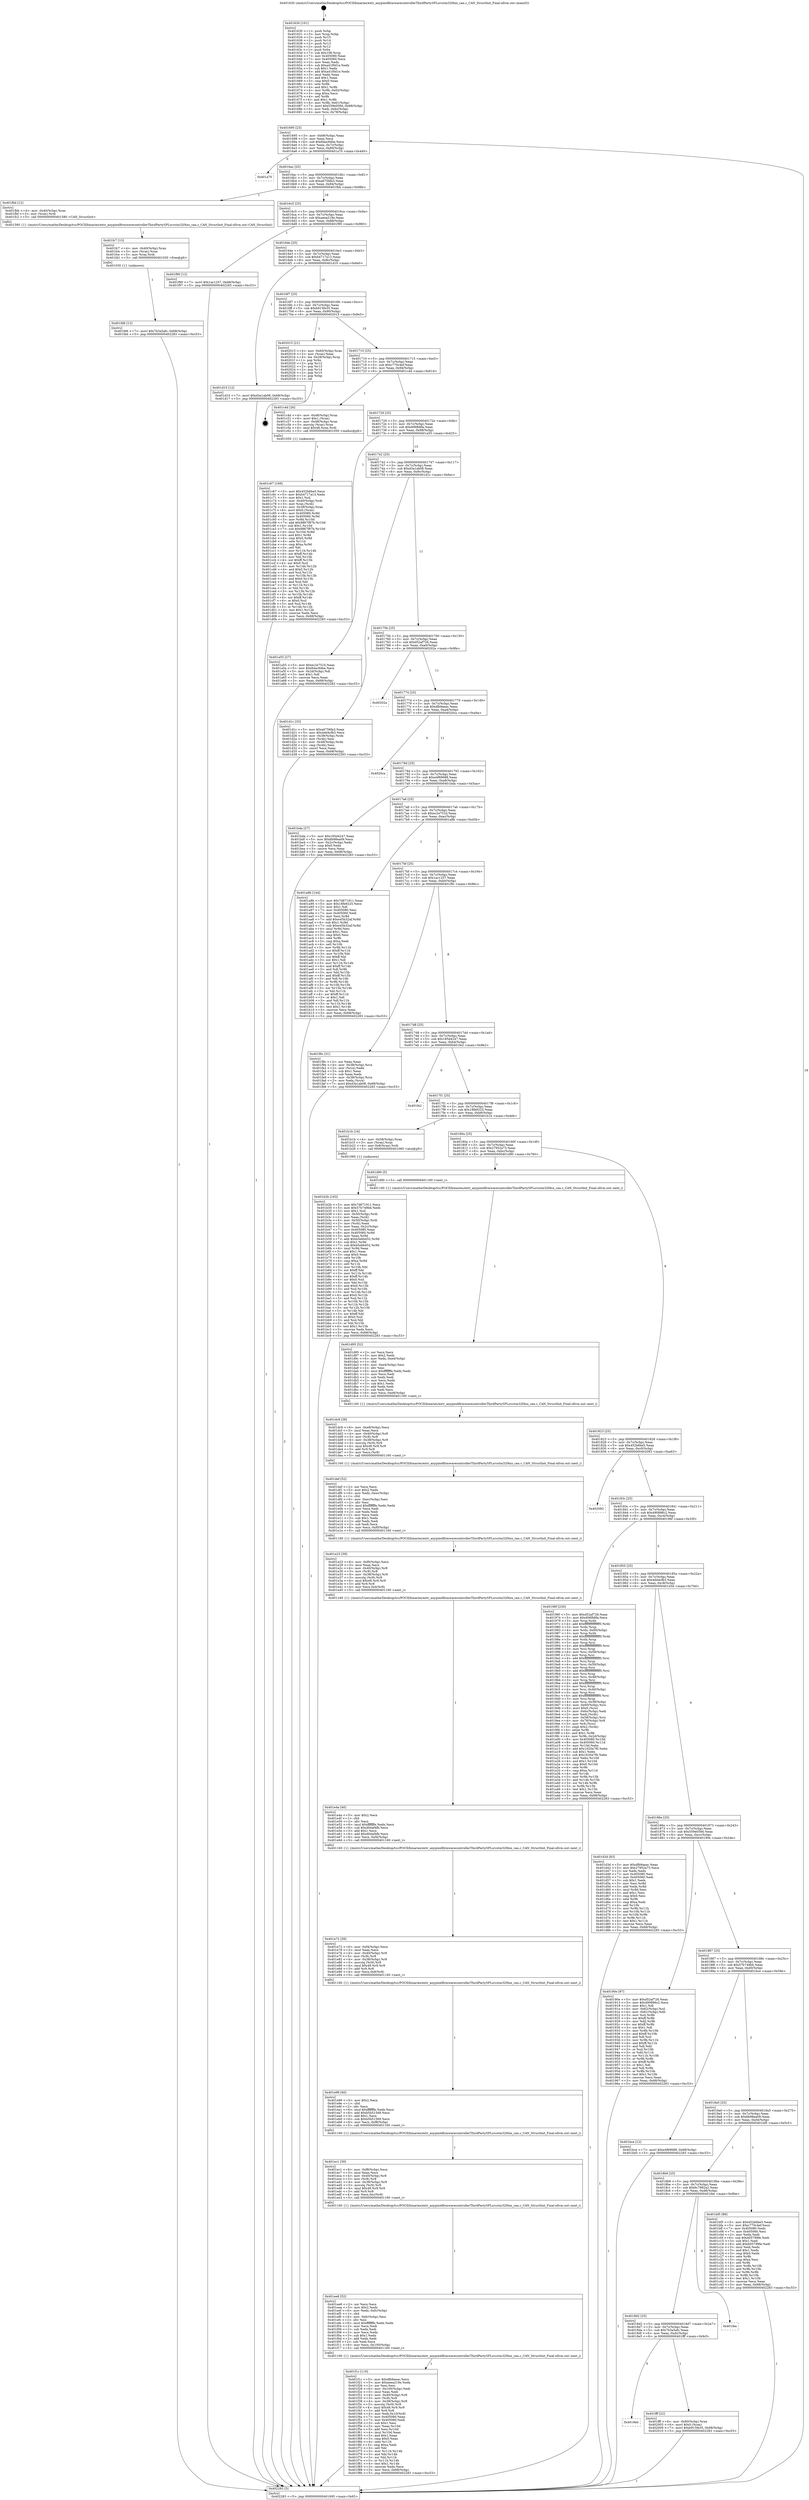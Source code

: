 digraph "0x401630" {
  label = "0x401630 (/mnt/c/Users/mathe/Desktop/tcc/POCII/binaries/extr_anypixelfirmwarecontrollerThirdPartySPLsrcstm32f4xx_can.c_CAN_StructInit_Final-ollvm.out::main(0))"
  labelloc = "t"
  node[shape=record]

  Entry [label="",width=0.3,height=0.3,shape=circle,fillcolor=black,style=filled]
  "0x401695" [label="{
     0x401695 [23]\l
     | [instrs]\l
     &nbsp;&nbsp;0x401695 \<+3\>: mov -0x68(%rbp),%eax\l
     &nbsp;&nbsp;0x401698 \<+2\>: mov %eax,%ecx\l
     &nbsp;&nbsp;0x40169a \<+6\>: sub $0x84ac94be,%ecx\l
     &nbsp;&nbsp;0x4016a0 \<+3\>: mov %eax,-0x7c(%rbp)\l
     &nbsp;&nbsp;0x4016a3 \<+3\>: mov %ecx,-0x80(%rbp)\l
     &nbsp;&nbsp;0x4016a6 \<+6\>: je 0000000000401a70 \<main+0x440\>\l
  }"]
  "0x401a70" [label="{
     0x401a70\l
  }", style=dashed]
  "0x4016ac" [label="{
     0x4016ac [25]\l
     | [instrs]\l
     &nbsp;&nbsp;0x4016ac \<+5\>: jmp 00000000004016b1 \<main+0x81\>\l
     &nbsp;&nbsp;0x4016b1 \<+3\>: mov -0x7c(%rbp),%eax\l
     &nbsp;&nbsp;0x4016b4 \<+5\>: sub $0xa6756fa3,%eax\l
     &nbsp;&nbsp;0x4016b9 \<+6\>: mov %eax,-0x84(%rbp)\l
     &nbsp;&nbsp;0x4016bf \<+6\>: je 0000000000401fbb \<main+0x98b\>\l
  }"]
  Exit [label="",width=0.3,height=0.3,shape=circle,fillcolor=black,style=filled,peripheries=2]
  "0x401fbb" [label="{
     0x401fbb [12]\l
     | [instrs]\l
     &nbsp;&nbsp;0x401fbb \<+4\>: mov -0x40(%rbp),%rax\l
     &nbsp;&nbsp;0x401fbf \<+3\>: mov (%rax),%rdi\l
     &nbsp;&nbsp;0x401fc2 \<+5\>: call 0000000000401580 \<CAN_StructInit\>\l
     | [calls]\l
     &nbsp;&nbsp;0x401580 \{1\} (/mnt/c/Users/mathe/Desktop/tcc/POCII/binaries/extr_anypixelfirmwarecontrollerThirdPartySPLsrcstm32f4xx_can.c_CAN_StructInit_Final-ollvm.out::CAN_StructInit)\l
  }"]
  "0x4016c5" [label="{
     0x4016c5 [25]\l
     | [instrs]\l
     &nbsp;&nbsp;0x4016c5 \<+5\>: jmp 00000000004016ca \<main+0x9a\>\l
     &nbsp;&nbsp;0x4016ca \<+3\>: mov -0x7c(%rbp),%eax\l
     &nbsp;&nbsp;0x4016cd \<+5\>: sub $0xaeea219e,%eax\l
     &nbsp;&nbsp;0x4016d2 \<+6\>: mov %eax,-0x88(%rbp)\l
     &nbsp;&nbsp;0x4016d8 \<+6\>: je 0000000000401f90 \<main+0x960\>\l
  }"]
  "0x4018eb" [label="{
     0x4018eb\l
  }", style=dashed]
  "0x401f90" [label="{
     0x401f90 [12]\l
     | [instrs]\l
     &nbsp;&nbsp;0x401f90 \<+7\>: movl $0x1ac1257,-0x68(%rbp)\l
     &nbsp;&nbsp;0x401f97 \<+5\>: jmp 0000000000402283 \<main+0xc53\>\l
  }"]
  "0x4016de" [label="{
     0x4016de [25]\l
     | [instrs]\l
     &nbsp;&nbsp;0x4016de \<+5\>: jmp 00000000004016e3 \<main+0xb3\>\l
     &nbsp;&nbsp;0x4016e3 \<+3\>: mov -0x7c(%rbp),%eax\l
     &nbsp;&nbsp;0x4016e6 \<+5\>: sub $0xb4717a13,%eax\l
     &nbsp;&nbsp;0x4016eb \<+6\>: mov %eax,-0x8c(%rbp)\l
     &nbsp;&nbsp;0x4016f1 \<+6\>: je 0000000000401d10 \<main+0x6e0\>\l
  }"]
  "0x401fff" [label="{
     0x401fff [22]\l
     | [instrs]\l
     &nbsp;&nbsp;0x401fff \<+4\>: mov -0x60(%rbp),%rax\l
     &nbsp;&nbsp;0x402003 \<+6\>: movl $0x0,(%rax)\l
     &nbsp;&nbsp;0x402009 \<+7\>: movl $0xb915fe35,-0x68(%rbp)\l
     &nbsp;&nbsp;0x402010 \<+5\>: jmp 0000000000402283 \<main+0xc53\>\l
  }"]
  "0x401d10" [label="{
     0x401d10 [12]\l
     | [instrs]\l
     &nbsp;&nbsp;0x401d10 \<+7\>: movl $0xd3a1ab08,-0x68(%rbp)\l
     &nbsp;&nbsp;0x401d17 \<+5\>: jmp 0000000000402283 \<main+0xc53\>\l
  }"]
  "0x4016f7" [label="{
     0x4016f7 [25]\l
     | [instrs]\l
     &nbsp;&nbsp;0x4016f7 \<+5\>: jmp 00000000004016fc \<main+0xcc\>\l
     &nbsp;&nbsp;0x4016fc \<+3\>: mov -0x7c(%rbp),%eax\l
     &nbsp;&nbsp;0x4016ff \<+5\>: sub $0xb915fe35,%eax\l
     &nbsp;&nbsp;0x401704 \<+6\>: mov %eax,-0x90(%rbp)\l
     &nbsp;&nbsp;0x40170a \<+6\>: je 0000000000402015 \<main+0x9e5\>\l
  }"]
  "0x4018d2" [label="{
     0x4018d2 [25]\l
     | [instrs]\l
     &nbsp;&nbsp;0x4018d2 \<+5\>: jmp 00000000004018d7 \<main+0x2a7\>\l
     &nbsp;&nbsp;0x4018d7 \<+3\>: mov -0x7c(%rbp),%eax\l
     &nbsp;&nbsp;0x4018da \<+5\>: sub $0x7b3a5afc,%eax\l
     &nbsp;&nbsp;0x4018df \<+6\>: mov %eax,-0xdc(%rbp)\l
     &nbsp;&nbsp;0x4018e5 \<+6\>: je 0000000000401fff \<main+0x9cf\>\l
  }"]
  "0x402015" [label="{
     0x402015 [21]\l
     | [instrs]\l
     &nbsp;&nbsp;0x402015 \<+4\>: mov -0x60(%rbp),%rax\l
     &nbsp;&nbsp;0x402019 \<+2\>: mov (%rax),%eax\l
     &nbsp;&nbsp;0x40201b \<+4\>: lea -0x28(%rbp),%rsp\l
     &nbsp;&nbsp;0x40201f \<+1\>: pop %rbx\l
     &nbsp;&nbsp;0x402020 \<+2\>: pop %r12\l
     &nbsp;&nbsp;0x402022 \<+2\>: pop %r13\l
     &nbsp;&nbsp;0x402024 \<+2\>: pop %r14\l
     &nbsp;&nbsp;0x402026 \<+2\>: pop %r15\l
     &nbsp;&nbsp;0x402028 \<+1\>: pop %rbp\l
     &nbsp;&nbsp;0x402029 \<+1\>: ret\l
  }"]
  "0x401710" [label="{
     0x401710 [25]\l
     | [instrs]\l
     &nbsp;&nbsp;0x401710 \<+5\>: jmp 0000000000401715 \<main+0xe5\>\l
     &nbsp;&nbsp;0x401715 \<+3\>: mov -0x7c(%rbp),%eax\l
     &nbsp;&nbsp;0x401718 \<+5\>: sub $0xc770c4ef,%eax\l
     &nbsp;&nbsp;0x40171d \<+6\>: mov %eax,-0x94(%rbp)\l
     &nbsp;&nbsp;0x401723 \<+6\>: je 0000000000401c4d \<main+0x61d\>\l
  }"]
  "0x401fee" [label="{
     0x401fee\l
  }", style=dashed]
  "0x401c4d" [label="{
     0x401c4d [26]\l
     | [instrs]\l
     &nbsp;&nbsp;0x401c4d \<+4\>: mov -0x48(%rbp),%rax\l
     &nbsp;&nbsp;0x401c51 \<+6\>: movl $0x1,(%rax)\l
     &nbsp;&nbsp;0x401c57 \<+4\>: mov -0x48(%rbp),%rax\l
     &nbsp;&nbsp;0x401c5b \<+3\>: movslq (%rax),%rax\l
     &nbsp;&nbsp;0x401c5e \<+4\>: imul $0x48,%rax,%rdi\l
     &nbsp;&nbsp;0x401c62 \<+5\>: call 0000000000401050 \<malloc@plt\>\l
     | [calls]\l
     &nbsp;&nbsp;0x401050 \{1\} (unknown)\l
  }"]
  "0x401729" [label="{
     0x401729 [25]\l
     | [instrs]\l
     &nbsp;&nbsp;0x401729 \<+5\>: jmp 000000000040172e \<main+0xfe\>\l
     &nbsp;&nbsp;0x40172e \<+3\>: mov -0x7c(%rbp),%eax\l
     &nbsp;&nbsp;0x401731 \<+5\>: sub $0xd06fb8fa,%eax\l
     &nbsp;&nbsp;0x401736 \<+6\>: mov %eax,-0x98(%rbp)\l
     &nbsp;&nbsp;0x40173c \<+6\>: je 0000000000401a55 \<main+0x425\>\l
  }"]
  "0x401fd6" [label="{
     0x401fd6 [12]\l
     | [instrs]\l
     &nbsp;&nbsp;0x401fd6 \<+7\>: movl $0x7b3a5afc,-0x68(%rbp)\l
     &nbsp;&nbsp;0x401fdd \<+5\>: jmp 0000000000402283 \<main+0xc53\>\l
  }"]
  "0x401a55" [label="{
     0x401a55 [27]\l
     | [instrs]\l
     &nbsp;&nbsp;0x401a55 \<+5\>: mov $0xec2e751b,%eax\l
     &nbsp;&nbsp;0x401a5a \<+5\>: mov $0x84ac94be,%ecx\l
     &nbsp;&nbsp;0x401a5f \<+3\>: mov -0x2d(%rbp),%dl\l
     &nbsp;&nbsp;0x401a62 \<+3\>: test $0x1,%dl\l
     &nbsp;&nbsp;0x401a65 \<+3\>: cmovne %ecx,%eax\l
     &nbsp;&nbsp;0x401a68 \<+3\>: mov %eax,-0x68(%rbp)\l
     &nbsp;&nbsp;0x401a6b \<+5\>: jmp 0000000000402283 \<main+0xc53\>\l
  }"]
  "0x401742" [label="{
     0x401742 [25]\l
     | [instrs]\l
     &nbsp;&nbsp;0x401742 \<+5\>: jmp 0000000000401747 \<main+0x117\>\l
     &nbsp;&nbsp;0x401747 \<+3\>: mov -0x7c(%rbp),%eax\l
     &nbsp;&nbsp;0x40174a \<+5\>: sub $0xd3a1ab08,%eax\l
     &nbsp;&nbsp;0x40174f \<+6\>: mov %eax,-0x9c(%rbp)\l
     &nbsp;&nbsp;0x401755 \<+6\>: je 0000000000401d1c \<main+0x6ec\>\l
  }"]
  "0x401fc7" [label="{
     0x401fc7 [15]\l
     | [instrs]\l
     &nbsp;&nbsp;0x401fc7 \<+4\>: mov -0x40(%rbp),%rax\l
     &nbsp;&nbsp;0x401fcb \<+3\>: mov (%rax),%rax\l
     &nbsp;&nbsp;0x401fce \<+3\>: mov %rax,%rdi\l
     &nbsp;&nbsp;0x401fd1 \<+5\>: call 0000000000401030 \<free@plt\>\l
     | [calls]\l
     &nbsp;&nbsp;0x401030 \{1\} (unknown)\l
  }"]
  "0x401d1c" [label="{
     0x401d1c [33]\l
     | [instrs]\l
     &nbsp;&nbsp;0x401d1c \<+5\>: mov $0xa6756fa3,%eax\l
     &nbsp;&nbsp;0x401d21 \<+5\>: mov $0x4dd4cfb3,%ecx\l
     &nbsp;&nbsp;0x401d26 \<+4\>: mov -0x38(%rbp),%rdx\l
     &nbsp;&nbsp;0x401d2a \<+2\>: mov (%rdx),%esi\l
     &nbsp;&nbsp;0x401d2c \<+4\>: mov -0x48(%rbp),%rdx\l
     &nbsp;&nbsp;0x401d30 \<+2\>: cmp (%rdx),%esi\l
     &nbsp;&nbsp;0x401d32 \<+3\>: cmovl %ecx,%eax\l
     &nbsp;&nbsp;0x401d35 \<+3\>: mov %eax,-0x68(%rbp)\l
     &nbsp;&nbsp;0x401d38 \<+5\>: jmp 0000000000402283 \<main+0xc53\>\l
  }"]
  "0x40175b" [label="{
     0x40175b [25]\l
     | [instrs]\l
     &nbsp;&nbsp;0x40175b \<+5\>: jmp 0000000000401760 \<main+0x130\>\l
     &nbsp;&nbsp;0x401760 \<+3\>: mov -0x7c(%rbp),%eax\l
     &nbsp;&nbsp;0x401763 \<+5\>: sub $0xd52af726,%eax\l
     &nbsp;&nbsp;0x401768 \<+6\>: mov %eax,-0xa0(%rbp)\l
     &nbsp;&nbsp;0x40176e \<+6\>: je 000000000040202a \<main+0x9fa\>\l
  }"]
  "0x401f1c" [label="{
     0x401f1c [116]\l
     | [instrs]\l
     &nbsp;&nbsp;0x401f1c \<+5\>: mov $0xdfb9aeac,%ecx\l
     &nbsp;&nbsp;0x401f21 \<+5\>: mov $0xaeea219e,%edx\l
     &nbsp;&nbsp;0x401f26 \<+2\>: xor %esi,%esi\l
     &nbsp;&nbsp;0x401f28 \<+6\>: mov -0x100(%rbp),%edi\l
     &nbsp;&nbsp;0x401f2e \<+3\>: imul %eax,%edi\l
     &nbsp;&nbsp;0x401f31 \<+4\>: mov -0x40(%rbp),%r8\l
     &nbsp;&nbsp;0x401f35 \<+3\>: mov (%r8),%r8\l
     &nbsp;&nbsp;0x401f38 \<+4\>: mov -0x38(%rbp),%r9\l
     &nbsp;&nbsp;0x401f3c \<+3\>: movslq (%r9),%r9\l
     &nbsp;&nbsp;0x401f3f \<+4\>: imul $0x48,%r9,%r9\l
     &nbsp;&nbsp;0x401f43 \<+3\>: add %r9,%r8\l
     &nbsp;&nbsp;0x401f46 \<+4\>: mov %edi,0x10(%r8)\l
     &nbsp;&nbsp;0x401f4a \<+7\>: mov 0x405080,%eax\l
     &nbsp;&nbsp;0x401f51 \<+7\>: mov 0x405060,%edi\l
     &nbsp;&nbsp;0x401f58 \<+3\>: sub $0x1,%esi\l
     &nbsp;&nbsp;0x401f5b \<+3\>: mov %eax,%r10d\l
     &nbsp;&nbsp;0x401f5e \<+3\>: add %esi,%r10d\l
     &nbsp;&nbsp;0x401f61 \<+4\>: imul %r10d,%eax\l
     &nbsp;&nbsp;0x401f65 \<+3\>: and $0x1,%eax\l
     &nbsp;&nbsp;0x401f68 \<+3\>: cmp $0x0,%eax\l
     &nbsp;&nbsp;0x401f6b \<+4\>: sete %r11b\l
     &nbsp;&nbsp;0x401f6f \<+3\>: cmp $0xa,%edi\l
     &nbsp;&nbsp;0x401f72 \<+3\>: setl %bl\l
     &nbsp;&nbsp;0x401f75 \<+3\>: mov %r11b,%r14b\l
     &nbsp;&nbsp;0x401f78 \<+3\>: and %bl,%r14b\l
     &nbsp;&nbsp;0x401f7b \<+3\>: xor %bl,%r11b\l
     &nbsp;&nbsp;0x401f7e \<+3\>: or %r11b,%r14b\l
     &nbsp;&nbsp;0x401f81 \<+4\>: test $0x1,%r14b\l
     &nbsp;&nbsp;0x401f85 \<+3\>: cmovne %edx,%ecx\l
     &nbsp;&nbsp;0x401f88 \<+3\>: mov %ecx,-0x68(%rbp)\l
     &nbsp;&nbsp;0x401f8b \<+5\>: jmp 0000000000402283 \<main+0xc53\>\l
  }"]
  "0x40202a" [label="{
     0x40202a\l
  }", style=dashed]
  "0x401774" [label="{
     0x401774 [25]\l
     | [instrs]\l
     &nbsp;&nbsp;0x401774 \<+5\>: jmp 0000000000401779 \<main+0x149\>\l
     &nbsp;&nbsp;0x401779 \<+3\>: mov -0x7c(%rbp),%eax\l
     &nbsp;&nbsp;0x40177c \<+5\>: sub $0xdfb9aeac,%eax\l
     &nbsp;&nbsp;0x401781 \<+6\>: mov %eax,-0xa4(%rbp)\l
     &nbsp;&nbsp;0x401787 \<+6\>: je 00000000004020ca \<main+0xa9a\>\l
  }"]
  "0x401ee8" [label="{
     0x401ee8 [52]\l
     | [instrs]\l
     &nbsp;&nbsp;0x401ee8 \<+2\>: xor %ecx,%ecx\l
     &nbsp;&nbsp;0x401eea \<+5\>: mov $0x2,%edx\l
     &nbsp;&nbsp;0x401eef \<+6\>: mov %edx,-0xfc(%rbp)\l
     &nbsp;&nbsp;0x401ef5 \<+1\>: cltd\l
     &nbsp;&nbsp;0x401ef6 \<+6\>: mov -0xfc(%rbp),%esi\l
     &nbsp;&nbsp;0x401efc \<+2\>: idiv %esi\l
     &nbsp;&nbsp;0x401efe \<+6\>: imul $0xfffffffe,%edx,%edx\l
     &nbsp;&nbsp;0x401f04 \<+2\>: mov %ecx,%edi\l
     &nbsp;&nbsp;0x401f06 \<+2\>: sub %edx,%edi\l
     &nbsp;&nbsp;0x401f08 \<+2\>: mov %ecx,%edx\l
     &nbsp;&nbsp;0x401f0a \<+3\>: sub $0x1,%edx\l
     &nbsp;&nbsp;0x401f0d \<+2\>: add %edx,%edi\l
     &nbsp;&nbsp;0x401f0f \<+2\>: sub %edi,%ecx\l
     &nbsp;&nbsp;0x401f11 \<+6\>: mov %ecx,-0x100(%rbp)\l
     &nbsp;&nbsp;0x401f17 \<+5\>: call 0000000000401160 \<next_i\>\l
     | [calls]\l
     &nbsp;&nbsp;0x401160 \{1\} (/mnt/c/Users/mathe/Desktop/tcc/POCII/binaries/extr_anypixelfirmwarecontrollerThirdPartySPLsrcstm32f4xx_can.c_CAN_StructInit_Final-ollvm.out::next_i)\l
  }"]
  "0x4020ca" [label="{
     0x4020ca\l
  }", style=dashed]
  "0x40178d" [label="{
     0x40178d [25]\l
     | [instrs]\l
     &nbsp;&nbsp;0x40178d \<+5\>: jmp 0000000000401792 \<main+0x162\>\l
     &nbsp;&nbsp;0x401792 \<+3\>: mov -0x7c(%rbp),%eax\l
     &nbsp;&nbsp;0x401795 \<+5\>: sub $0xe4f69688,%eax\l
     &nbsp;&nbsp;0x40179a \<+6\>: mov %eax,-0xa8(%rbp)\l
     &nbsp;&nbsp;0x4017a0 \<+6\>: je 0000000000401bda \<main+0x5aa\>\l
  }"]
  "0x401ec1" [label="{
     0x401ec1 [39]\l
     | [instrs]\l
     &nbsp;&nbsp;0x401ec1 \<+6\>: mov -0xf8(%rbp),%ecx\l
     &nbsp;&nbsp;0x401ec7 \<+3\>: imul %eax,%ecx\l
     &nbsp;&nbsp;0x401eca \<+4\>: mov -0x40(%rbp),%r8\l
     &nbsp;&nbsp;0x401ece \<+3\>: mov (%r8),%r8\l
     &nbsp;&nbsp;0x401ed1 \<+4\>: mov -0x38(%rbp),%r9\l
     &nbsp;&nbsp;0x401ed5 \<+3\>: movslq (%r9),%r9\l
     &nbsp;&nbsp;0x401ed8 \<+4\>: imul $0x48,%r9,%r9\l
     &nbsp;&nbsp;0x401edc \<+3\>: add %r9,%r8\l
     &nbsp;&nbsp;0x401edf \<+4\>: mov %ecx,0xc(%r8)\l
     &nbsp;&nbsp;0x401ee3 \<+5\>: call 0000000000401160 \<next_i\>\l
     | [calls]\l
     &nbsp;&nbsp;0x401160 \{1\} (/mnt/c/Users/mathe/Desktop/tcc/POCII/binaries/extr_anypixelfirmwarecontrollerThirdPartySPLsrcstm32f4xx_can.c_CAN_StructInit_Final-ollvm.out::next_i)\l
  }"]
  "0x401bda" [label="{
     0x401bda [27]\l
     | [instrs]\l
     &nbsp;&nbsp;0x401bda \<+5\>: mov $0x185d4247,%eax\l
     &nbsp;&nbsp;0x401bdf \<+5\>: mov $0x6b98ea09,%ecx\l
     &nbsp;&nbsp;0x401be4 \<+3\>: mov -0x2c(%rbp),%edx\l
     &nbsp;&nbsp;0x401be7 \<+3\>: cmp $0x0,%edx\l
     &nbsp;&nbsp;0x401bea \<+3\>: cmove %ecx,%eax\l
     &nbsp;&nbsp;0x401bed \<+3\>: mov %eax,-0x68(%rbp)\l
     &nbsp;&nbsp;0x401bf0 \<+5\>: jmp 0000000000402283 \<main+0xc53\>\l
  }"]
  "0x4017a6" [label="{
     0x4017a6 [25]\l
     | [instrs]\l
     &nbsp;&nbsp;0x4017a6 \<+5\>: jmp 00000000004017ab \<main+0x17b\>\l
     &nbsp;&nbsp;0x4017ab \<+3\>: mov -0x7c(%rbp),%eax\l
     &nbsp;&nbsp;0x4017ae \<+5\>: sub $0xec2e751b,%eax\l
     &nbsp;&nbsp;0x4017b3 \<+6\>: mov %eax,-0xac(%rbp)\l
     &nbsp;&nbsp;0x4017b9 \<+6\>: je 0000000000401a8b \<main+0x45b\>\l
  }"]
  "0x401e99" [label="{
     0x401e99 [40]\l
     | [instrs]\l
     &nbsp;&nbsp;0x401e99 \<+5\>: mov $0x2,%ecx\l
     &nbsp;&nbsp;0x401e9e \<+1\>: cltd\l
     &nbsp;&nbsp;0x401e9f \<+2\>: idiv %ecx\l
     &nbsp;&nbsp;0x401ea1 \<+6\>: imul $0xfffffffe,%edx,%ecx\l
     &nbsp;&nbsp;0x401ea7 \<+6\>: add $0xb5b51569,%ecx\l
     &nbsp;&nbsp;0x401ead \<+3\>: add $0x1,%ecx\l
     &nbsp;&nbsp;0x401eb0 \<+6\>: sub $0xb5b51569,%ecx\l
     &nbsp;&nbsp;0x401eb6 \<+6\>: mov %ecx,-0xf8(%rbp)\l
     &nbsp;&nbsp;0x401ebc \<+5\>: call 0000000000401160 \<next_i\>\l
     | [calls]\l
     &nbsp;&nbsp;0x401160 \{1\} (/mnt/c/Users/mathe/Desktop/tcc/POCII/binaries/extr_anypixelfirmwarecontrollerThirdPartySPLsrcstm32f4xx_can.c_CAN_StructInit_Final-ollvm.out::next_i)\l
  }"]
  "0x401a8b" [label="{
     0x401a8b [144]\l
     | [instrs]\l
     &nbsp;&nbsp;0x401a8b \<+5\>: mov $0x7d671911,%eax\l
     &nbsp;&nbsp;0x401a90 \<+5\>: mov $0x18fe9225,%ecx\l
     &nbsp;&nbsp;0x401a95 \<+2\>: mov $0x1,%dl\l
     &nbsp;&nbsp;0x401a97 \<+7\>: mov 0x405080,%esi\l
     &nbsp;&nbsp;0x401a9e \<+7\>: mov 0x405060,%edi\l
     &nbsp;&nbsp;0x401aa5 \<+3\>: mov %esi,%r8d\l
     &nbsp;&nbsp;0x401aa8 \<+7\>: add $0xe45b32af,%r8d\l
     &nbsp;&nbsp;0x401aaf \<+4\>: sub $0x1,%r8d\l
     &nbsp;&nbsp;0x401ab3 \<+7\>: sub $0xe45b32af,%r8d\l
     &nbsp;&nbsp;0x401aba \<+4\>: imul %r8d,%esi\l
     &nbsp;&nbsp;0x401abe \<+3\>: and $0x1,%esi\l
     &nbsp;&nbsp;0x401ac1 \<+3\>: cmp $0x0,%esi\l
     &nbsp;&nbsp;0x401ac4 \<+4\>: sete %r9b\l
     &nbsp;&nbsp;0x401ac8 \<+3\>: cmp $0xa,%edi\l
     &nbsp;&nbsp;0x401acb \<+4\>: setl %r10b\l
     &nbsp;&nbsp;0x401acf \<+3\>: mov %r9b,%r11b\l
     &nbsp;&nbsp;0x401ad2 \<+4\>: xor $0xff,%r11b\l
     &nbsp;&nbsp;0x401ad6 \<+3\>: mov %r10b,%bl\l
     &nbsp;&nbsp;0x401ad9 \<+3\>: xor $0xff,%bl\l
     &nbsp;&nbsp;0x401adc \<+3\>: xor $0x1,%dl\l
     &nbsp;&nbsp;0x401adf \<+3\>: mov %r11b,%r14b\l
     &nbsp;&nbsp;0x401ae2 \<+4\>: and $0xff,%r14b\l
     &nbsp;&nbsp;0x401ae6 \<+3\>: and %dl,%r9b\l
     &nbsp;&nbsp;0x401ae9 \<+3\>: mov %bl,%r15b\l
     &nbsp;&nbsp;0x401aec \<+4\>: and $0xff,%r15b\l
     &nbsp;&nbsp;0x401af0 \<+3\>: and %dl,%r10b\l
     &nbsp;&nbsp;0x401af3 \<+3\>: or %r9b,%r14b\l
     &nbsp;&nbsp;0x401af6 \<+3\>: or %r10b,%r15b\l
     &nbsp;&nbsp;0x401af9 \<+3\>: xor %r15b,%r14b\l
     &nbsp;&nbsp;0x401afc \<+3\>: or %bl,%r11b\l
     &nbsp;&nbsp;0x401aff \<+4\>: xor $0xff,%r11b\l
     &nbsp;&nbsp;0x401b03 \<+3\>: or $0x1,%dl\l
     &nbsp;&nbsp;0x401b06 \<+3\>: and %dl,%r11b\l
     &nbsp;&nbsp;0x401b09 \<+3\>: or %r11b,%r14b\l
     &nbsp;&nbsp;0x401b0c \<+4\>: test $0x1,%r14b\l
     &nbsp;&nbsp;0x401b10 \<+3\>: cmovne %ecx,%eax\l
     &nbsp;&nbsp;0x401b13 \<+3\>: mov %eax,-0x68(%rbp)\l
     &nbsp;&nbsp;0x401b16 \<+5\>: jmp 0000000000402283 \<main+0xc53\>\l
  }"]
  "0x4017bf" [label="{
     0x4017bf [25]\l
     | [instrs]\l
     &nbsp;&nbsp;0x4017bf \<+5\>: jmp 00000000004017c4 \<main+0x194\>\l
     &nbsp;&nbsp;0x4017c4 \<+3\>: mov -0x7c(%rbp),%eax\l
     &nbsp;&nbsp;0x4017c7 \<+5\>: sub $0x1ac1257,%eax\l
     &nbsp;&nbsp;0x4017cc \<+6\>: mov %eax,-0xb0(%rbp)\l
     &nbsp;&nbsp;0x4017d2 \<+6\>: je 0000000000401f9c \<main+0x96c\>\l
  }"]
  "0x401e72" [label="{
     0x401e72 [39]\l
     | [instrs]\l
     &nbsp;&nbsp;0x401e72 \<+6\>: mov -0xf4(%rbp),%ecx\l
     &nbsp;&nbsp;0x401e78 \<+3\>: imul %eax,%ecx\l
     &nbsp;&nbsp;0x401e7b \<+4\>: mov -0x40(%rbp),%r8\l
     &nbsp;&nbsp;0x401e7f \<+3\>: mov (%r8),%r8\l
     &nbsp;&nbsp;0x401e82 \<+4\>: mov -0x38(%rbp),%r9\l
     &nbsp;&nbsp;0x401e86 \<+3\>: movslq (%r9),%r9\l
     &nbsp;&nbsp;0x401e89 \<+4\>: imul $0x48,%r9,%r9\l
     &nbsp;&nbsp;0x401e8d \<+3\>: add %r9,%r8\l
     &nbsp;&nbsp;0x401e90 \<+4\>: mov %ecx,0x8(%r8)\l
     &nbsp;&nbsp;0x401e94 \<+5\>: call 0000000000401160 \<next_i\>\l
     | [calls]\l
     &nbsp;&nbsp;0x401160 \{1\} (/mnt/c/Users/mathe/Desktop/tcc/POCII/binaries/extr_anypixelfirmwarecontrollerThirdPartySPLsrcstm32f4xx_can.c_CAN_StructInit_Final-ollvm.out::next_i)\l
  }"]
  "0x401f9c" [label="{
     0x401f9c [31]\l
     | [instrs]\l
     &nbsp;&nbsp;0x401f9c \<+2\>: xor %eax,%eax\l
     &nbsp;&nbsp;0x401f9e \<+4\>: mov -0x38(%rbp),%rcx\l
     &nbsp;&nbsp;0x401fa2 \<+2\>: mov (%rcx),%edx\l
     &nbsp;&nbsp;0x401fa4 \<+3\>: sub $0x1,%eax\l
     &nbsp;&nbsp;0x401fa7 \<+2\>: sub %eax,%edx\l
     &nbsp;&nbsp;0x401fa9 \<+4\>: mov -0x38(%rbp),%rcx\l
     &nbsp;&nbsp;0x401fad \<+2\>: mov %edx,(%rcx)\l
     &nbsp;&nbsp;0x401faf \<+7\>: movl $0xd3a1ab08,-0x68(%rbp)\l
     &nbsp;&nbsp;0x401fb6 \<+5\>: jmp 0000000000402283 \<main+0xc53\>\l
  }"]
  "0x4017d8" [label="{
     0x4017d8 [25]\l
     | [instrs]\l
     &nbsp;&nbsp;0x4017d8 \<+5\>: jmp 00000000004017dd \<main+0x1ad\>\l
     &nbsp;&nbsp;0x4017dd \<+3\>: mov -0x7c(%rbp),%eax\l
     &nbsp;&nbsp;0x4017e0 \<+5\>: sub $0x185d4247,%eax\l
     &nbsp;&nbsp;0x4017e5 \<+6\>: mov %eax,-0xb4(%rbp)\l
     &nbsp;&nbsp;0x4017eb \<+6\>: je 0000000000401fe2 \<main+0x9b2\>\l
  }"]
  "0x401e4a" [label="{
     0x401e4a [40]\l
     | [instrs]\l
     &nbsp;&nbsp;0x401e4a \<+5\>: mov $0x2,%ecx\l
     &nbsp;&nbsp;0x401e4f \<+1\>: cltd\l
     &nbsp;&nbsp;0x401e50 \<+2\>: idiv %ecx\l
     &nbsp;&nbsp;0x401e52 \<+6\>: imul $0xfffffffe,%edx,%ecx\l
     &nbsp;&nbsp;0x401e58 \<+6\>: sub $0xd04af4fb,%ecx\l
     &nbsp;&nbsp;0x401e5e \<+3\>: add $0x1,%ecx\l
     &nbsp;&nbsp;0x401e61 \<+6\>: add $0xd04af4fb,%ecx\l
     &nbsp;&nbsp;0x401e67 \<+6\>: mov %ecx,-0xf4(%rbp)\l
     &nbsp;&nbsp;0x401e6d \<+5\>: call 0000000000401160 \<next_i\>\l
     | [calls]\l
     &nbsp;&nbsp;0x401160 \{1\} (/mnt/c/Users/mathe/Desktop/tcc/POCII/binaries/extr_anypixelfirmwarecontrollerThirdPartySPLsrcstm32f4xx_can.c_CAN_StructInit_Final-ollvm.out::next_i)\l
  }"]
  "0x401fe2" [label="{
     0x401fe2\l
  }", style=dashed]
  "0x4017f1" [label="{
     0x4017f1 [25]\l
     | [instrs]\l
     &nbsp;&nbsp;0x4017f1 \<+5\>: jmp 00000000004017f6 \<main+0x1c6\>\l
     &nbsp;&nbsp;0x4017f6 \<+3\>: mov -0x7c(%rbp),%eax\l
     &nbsp;&nbsp;0x4017f9 \<+5\>: sub $0x18fe9225,%eax\l
     &nbsp;&nbsp;0x4017fe \<+6\>: mov %eax,-0xb8(%rbp)\l
     &nbsp;&nbsp;0x401804 \<+6\>: je 0000000000401b1b \<main+0x4eb\>\l
  }"]
  "0x401e23" [label="{
     0x401e23 [39]\l
     | [instrs]\l
     &nbsp;&nbsp;0x401e23 \<+6\>: mov -0xf0(%rbp),%ecx\l
     &nbsp;&nbsp;0x401e29 \<+3\>: imul %eax,%ecx\l
     &nbsp;&nbsp;0x401e2c \<+4\>: mov -0x40(%rbp),%r8\l
     &nbsp;&nbsp;0x401e30 \<+3\>: mov (%r8),%r8\l
     &nbsp;&nbsp;0x401e33 \<+4\>: mov -0x38(%rbp),%r9\l
     &nbsp;&nbsp;0x401e37 \<+3\>: movslq (%r9),%r9\l
     &nbsp;&nbsp;0x401e3a \<+4\>: imul $0x48,%r9,%r9\l
     &nbsp;&nbsp;0x401e3e \<+3\>: add %r9,%r8\l
     &nbsp;&nbsp;0x401e41 \<+4\>: mov %ecx,0x4(%r8)\l
     &nbsp;&nbsp;0x401e45 \<+5\>: call 0000000000401160 \<next_i\>\l
     | [calls]\l
     &nbsp;&nbsp;0x401160 \{1\} (/mnt/c/Users/mathe/Desktop/tcc/POCII/binaries/extr_anypixelfirmwarecontrollerThirdPartySPLsrcstm32f4xx_can.c_CAN_StructInit_Final-ollvm.out::next_i)\l
  }"]
  "0x401b1b" [label="{
     0x401b1b [16]\l
     | [instrs]\l
     &nbsp;&nbsp;0x401b1b \<+4\>: mov -0x58(%rbp),%rax\l
     &nbsp;&nbsp;0x401b1f \<+3\>: mov (%rax),%rax\l
     &nbsp;&nbsp;0x401b22 \<+4\>: mov 0x8(%rax),%rdi\l
     &nbsp;&nbsp;0x401b26 \<+5\>: call 0000000000401060 \<atoi@plt\>\l
     | [calls]\l
     &nbsp;&nbsp;0x401060 \{1\} (unknown)\l
  }"]
  "0x40180a" [label="{
     0x40180a [25]\l
     | [instrs]\l
     &nbsp;&nbsp;0x40180a \<+5\>: jmp 000000000040180f \<main+0x1df\>\l
     &nbsp;&nbsp;0x40180f \<+3\>: mov -0x7c(%rbp),%eax\l
     &nbsp;&nbsp;0x401812 \<+5\>: sub $0x27952a73,%eax\l
     &nbsp;&nbsp;0x401817 \<+6\>: mov %eax,-0xbc(%rbp)\l
     &nbsp;&nbsp;0x40181d \<+6\>: je 0000000000401d90 \<main+0x760\>\l
  }"]
  "0x401def" [label="{
     0x401def [52]\l
     | [instrs]\l
     &nbsp;&nbsp;0x401def \<+2\>: xor %ecx,%ecx\l
     &nbsp;&nbsp;0x401df1 \<+5\>: mov $0x2,%edx\l
     &nbsp;&nbsp;0x401df6 \<+6\>: mov %edx,-0xec(%rbp)\l
     &nbsp;&nbsp;0x401dfc \<+1\>: cltd\l
     &nbsp;&nbsp;0x401dfd \<+6\>: mov -0xec(%rbp),%esi\l
     &nbsp;&nbsp;0x401e03 \<+2\>: idiv %esi\l
     &nbsp;&nbsp;0x401e05 \<+6\>: imul $0xfffffffe,%edx,%edx\l
     &nbsp;&nbsp;0x401e0b \<+2\>: mov %ecx,%edi\l
     &nbsp;&nbsp;0x401e0d \<+2\>: sub %edx,%edi\l
     &nbsp;&nbsp;0x401e0f \<+2\>: mov %ecx,%edx\l
     &nbsp;&nbsp;0x401e11 \<+3\>: sub $0x1,%edx\l
     &nbsp;&nbsp;0x401e14 \<+2\>: add %edx,%edi\l
     &nbsp;&nbsp;0x401e16 \<+2\>: sub %edi,%ecx\l
     &nbsp;&nbsp;0x401e18 \<+6\>: mov %ecx,-0xf0(%rbp)\l
     &nbsp;&nbsp;0x401e1e \<+5\>: call 0000000000401160 \<next_i\>\l
     | [calls]\l
     &nbsp;&nbsp;0x401160 \{1\} (/mnt/c/Users/mathe/Desktop/tcc/POCII/binaries/extr_anypixelfirmwarecontrollerThirdPartySPLsrcstm32f4xx_can.c_CAN_StructInit_Final-ollvm.out::next_i)\l
  }"]
  "0x401d90" [label="{
     0x401d90 [5]\l
     | [instrs]\l
     &nbsp;&nbsp;0x401d90 \<+5\>: call 0000000000401160 \<next_i\>\l
     | [calls]\l
     &nbsp;&nbsp;0x401160 \{1\} (/mnt/c/Users/mathe/Desktop/tcc/POCII/binaries/extr_anypixelfirmwarecontrollerThirdPartySPLsrcstm32f4xx_can.c_CAN_StructInit_Final-ollvm.out::next_i)\l
  }"]
  "0x401823" [label="{
     0x401823 [25]\l
     | [instrs]\l
     &nbsp;&nbsp;0x401823 \<+5\>: jmp 0000000000401828 \<main+0x1f8\>\l
     &nbsp;&nbsp;0x401828 \<+3\>: mov -0x7c(%rbp),%eax\l
     &nbsp;&nbsp;0x40182b \<+5\>: sub $0x452b6be5,%eax\l
     &nbsp;&nbsp;0x401830 \<+6\>: mov %eax,-0xc0(%rbp)\l
     &nbsp;&nbsp;0x401836 \<+6\>: je 0000000000402093 \<main+0xa63\>\l
  }"]
  "0x401dc9" [label="{
     0x401dc9 [38]\l
     | [instrs]\l
     &nbsp;&nbsp;0x401dc9 \<+6\>: mov -0xe8(%rbp),%ecx\l
     &nbsp;&nbsp;0x401dcf \<+3\>: imul %eax,%ecx\l
     &nbsp;&nbsp;0x401dd2 \<+4\>: mov -0x40(%rbp),%r8\l
     &nbsp;&nbsp;0x401dd6 \<+3\>: mov (%r8),%r8\l
     &nbsp;&nbsp;0x401dd9 \<+4\>: mov -0x38(%rbp),%r9\l
     &nbsp;&nbsp;0x401ddd \<+3\>: movslq (%r9),%r9\l
     &nbsp;&nbsp;0x401de0 \<+4\>: imul $0x48,%r9,%r9\l
     &nbsp;&nbsp;0x401de4 \<+3\>: add %r9,%r8\l
     &nbsp;&nbsp;0x401de7 \<+3\>: mov %ecx,(%r8)\l
     &nbsp;&nbsp;0x401dea \<+5\>: call 0000000000401160 \<next_i\>\l
     | [calls]\l
     &nbsp;&nbsp;0x401160 \{1\} (/mnt/c/Users/mathe/Desktop/tcc/POCII/binaries/extr_anypixelfirmwarecontrollerThirdPartySPLsrcstm32f4xx_can.c_CAN_StructInit_Final-ollvm.out::next_i)\l
  }"]
  "0x402093" [label="{
     0x402093\l
  }", style=dashed]
  "0x40183c" [label="{
     0x40183c [25]\l
     | [instrs]\l
     &nbsp;&nbsp;0x40183c \<+5\>: jmp 0000000000401841 \<main+0x211\>\l
     &nbsp;&nbsp;0x401841 \<+3\>: mov -0x7c(%rbp),%eax\l
     &nbsp;&nbsp;0x401844 \<+5\>: sub $0x490896c2,%eax\l
     &nbsp;&nbsp;0x401849 \<+6\>: mov %eax,-0xc4(%rbp)\l
     &nbsp;&nbsp;0x40184f \<+6\>: je 000000000040196f \<main+0x33f\>\l
  }"]
  "0x401d95" [label="{
     0x401d95 [52]\l
     | [instrs]\l
     &nbsp;&nbsp;0x401d95 \<+2\>: xor %ecx,%ecx\l
     &nbsp;&nbsp;0x401d97 \<+5\>: mov $0x2,%edx\l
     &nbsp;&nbsp;0x401d9c \<+6\>: mov %edx,-0xe4(%rbp)\l
     &nbsp;&nbsp;0x401da2 \<+1\>: cltd\l
     &nbsp;&nbsp;0x401da3 \<+6\>: mov -0xe4(%rbp),%esi\l
     &nbsp;&nbsp;0x401da9 \<+2\>: idiv %esi\l
     &nbsp;&nbsp;0x401dab \<+6\>: imul $0xfffffffe,%edx,%edx\l
     &nbsp;&nbsp;0x401db1 \<+2\>: mov %ecx,%edi\l
     &nbsp;&nbsp;0x401db3 \<+2\>: sub %edx,%edi\l
     &nbsp;&nbsp;0x401db5 \<+2\>: mov %ecx,%edx\l
     &nbsp;&nbsp;0x401db7 \<+3\>: sub $0x1,%edx\l
     &nbsp;&nbsp;0x401dba \<+2\>: add %edx,%edi\l
     &nbsp;&nbsp;0x401dbc \<+2\>: sub %edi,%ecx\l
     &nbsp;&nbsp;0x401dbe \<+6\>: mov %ecx,-0xe8(%rbp)\l
     &nbsp;&nbsp;0x401dc4 \<+5\>: call 0000000000401160 \<next_i\>\l
     | [calls]\l
     &nbsp;&nbsp;0x401160 \{1\} (/mnt/c/Users/mathe/Desktop/tcc/POCII/binaries/extr_anypixelfirmwarecontrollerThirdPartySPLsrcstm32f4xx_can.c_CAN_StructInit_Final-ollvm.out::next_i)\l
  }"]
  "0x40196f" [label="{
     0x40196f [230]\l
     | [instrs]\l
     &nbsp;&nbsp;0x40196f \<+5\>: mov $0xd52af726,%eax\l
     &nbsp;&nbsp;0x401974 \<+5\>: mov $0xd06fb8fa,%ecx\l
     &nbsp;&nbsp;0x401979 \<+3\>: mov %rsp,%rdx\l
     &nbsp;&nbsp;0x40197c \<+4\>: add $0xfffffffffffffff0,%rdx\l
     &nbsp;&nbsp;0x401980 \<+3\>: mov %rdx,%rsp\l
     &nbsp;&nbsp;0x401983 \<+4\>: mov %rdx,-0x60(%rbp)\l
     &nbsp;&nbsp;0x401987 \<+3\>: mov %rsp,%rdx\l
     &nbsp;&nbsp;0x40198a \<+4\>: add $0xfffffffffffffff0,%rdx\l
     &nbsp;&nbsp;0x40198e \<+3\>: mov %rdx,%rsp\l
     &nbsp;&nbsp;0x401991 \<+3\>: mov %rsp,%rsi\l
     &nbsp;&nbsp;0x401994 \<+4\>: add $0xfffffffffffffff0,%rsi\l
     &nbsp;&nbsp;0x401998 \<+3\>: mov %rsi,%rsp\l
     &nbsp;&nbsp;0x40199b \<+4\>: mov %rsi,-0x58(%rbp)\l
     &nbsp;&nbsp;0x40199f \<+3\>: mov %rsp,%rsi\l
     &nbsp;&nbsp;0x4019a2 \<+4\>: add $0xfffffffffffffff0,%rsi\l
     &nbsp;&nbsp;0x4019a6 \<+3\>: mov %rsi,%rsp\l
     &nbsp;&nbsp;0x4019a9 \<+4\>: mov %rsi,-0x50(%rbp)\l
     &nbsp;&nbsp;0x4019ad \<+3\>: mov %rsp,%rsi\l
     &nbsp;&nbsp;0x4019b0 \<+4\>: add $0xfffffffffffffff0,%rsi\l
     &nbsp;&nbsp;0x4019b4 \<+3\>: mov %rsi,%rsp\l
     &nbsp;&nbsp;0x4019b7 \<+4\>: mov %rsi,-0x48(%rbp)\l
     &nbsp;&nbsp;0x4019bb \<+3\>: mov %rsp,%rsi\l
     &nbsp;&nbsp;0x4019be \<+4\>: add $0xfffffffffffffff0,%rsi\l
     &nbsp;&nbsp;0x4019c2 \<+3\>: mov %rsi,%rsp\l
     &nbsp;&nbsp;0x4019c5 \<+4\>: mov %rsi,-0x40(%rbp)\l
     &nbsp;&nbsp;0x4019c9 \<+3\>: mov %rsp,%rsi\l
     &nbsp;&nbsp;0x4019cc \<+4\>: add $0xfffffffffffffff0,%rsi\l
     &nbsp;&nbsp;0x4019d0 \<+3\>: mov %rsi,%rsp\l
     &nbsp;&nbsp;0x4019d3 \<+4\>: mov %rsi,-0x38(%rbp)\l
     &nbsp;&nbsp;0x4019d7 \<+4\>: mov -0x60(%rbp),%rsi\l
     &nbsp;&nbsp;0x4019db \<+6\>: movl $0x0,(%rsi)\l
     &nbsp;&nbsp;0x4019e1 \<+3\>: mov -0x6c(%rbp),%edi\l
     &nbsp;&nbsp;0x4019e4 \<+2\>: mov %edi,(%rdx)\l
     &nbsp;&nbsp;0x4019e6 \<+4\>: mov -0x58(%rbp),%rsi\l
     &nbsp;&nbsp;0x4019ea \<+4\>: mov -0x78(%rbp),%r8\l
     &nbsp;&nbsp;0x4019ee \<+3\>: mov %r8,(%rsi)\l
     &nbsp;&nbsp;0x4019f1 \<+3\>: cmpl $0x2,(%rdx)\l
     &nbsp;&nbsp;0x4019f4 \<+4\>: setne %r9b\l
     &nbsp;&nbsp;0x4019f8 \<+4\>: and $0x1,%r9b\l
     &nbsp;&nbsp;0x4019fc \<+4\>: mov %r9b,-0x2d(%rbp)\l
     &nbsp;&nbsp;0x401a00 \<+8\>: mov 0x405080,%r10d\l
     &nbsp;&nbsp;0x401a08 \<+8\>: mov 0x405060,%r11d\l
     &nbsp;&nbsp;0x401a10 \<+3\>: mov %r10d,%ebx\l
     &nbsp;&nbsp;0x401a13 \<+6\>: add $0x1620a7f0,%ebx\l
     &nbsp;&nbsp;0x401a19 \<+3\>: sub $0x1,%ebx\l
     &nbsp;&nbsp;0x401a1c \<+6\>: sub $0x1620a7f0,%ebx\l
     &nbsp;&nbsp;0x401a22 \<+4\>: imul %ebx,%r10d\l
     &nbsp;&nbsp;0x401a26 \<+4\>: and $0x1,%r10d\l
     &nbsp;&nbsp;0x401a2a \<+4\>: cmp $0x0,%r10d\l
     &nbsp;&nbsp;0x401a2e \<+4\>: sete %r9b\l
     &nbsp;&nbsp;0x401a32 \<+4\>: cmp $0xa,%r11d\l
     &nbsp;&nbsp;0x401a36 \<+4\>: setl %r14b\l
     &nbsp;&nbsp;0x401a3a \<+3\>: mov %r9b,%r15b\l
     &nbsp;&nbsp;0x401a3d \<+3\>: and %r14b,%r15b\l
     &nbsp;&nbsp;0x401a40 \<+3\>: xor %r14b,%r9b\l
     &nbsp;&nbsp;0x401a43 \<+3\>: or %r9b,%r15b\l
     &nbsp;&nbsp;0x401a46 \<+4\>: test $0x1,%r15b\l
     &nbsp;&nbsp;0x401a4a \<+3\>: cmovne %ecx,%eax\l
     &nbsp;&nbsp;0x401a4d \<+3\>: mov %eax,-0x68(%rbp)\l
     &nbsp;&nbsp;0x401a50 \<+5\>: jmp 0000000000402283 \<main+0xc53\>\l
  }"]
  "0x401855" [label="{
     0x401855 [25]\l
     | [instrs]\l
     &nbsp;&nbsp;0x401855 \<+5\>: jmp 000000000040185a \<main+0x22a\>\l
     &nbsp;&nbsp;0x40185a \<+3\>: mov -0x7c(%rbp),%eax\l
     &nbsp;&nbsp;0x40185d \<+5\>: sub $0x4dd4cfb3,%eax\l
     &nbsp;&nbsp;0x401862 \<+6\>: mov %eax,-0xc8(%rbp)\l
     &nbsp;&nbsp;0x401868 \<+6\>: je 0000000000401d3d \<main+0x70d\>\l
  }"]
  "0x401c67" [label="{
     0x401c67 [169]\l
     | [instrs]\l
     &nbsp;&nbsp;0x401c67 \<+5\>: mov $0x452b6be5,%ecx\l
     &nbsp;&nbsp;0x401c6c \<+5\>: mov $0xb4717a13,%edx\l
     &nbsp;&nbsp;0x401c71 \<+3\>: mov $0x1,%sil\l
     &nbsp;&nbsp;0x401c74 \<+4\>: mov -0x40(%rbp),%rdi\l
     &nbsp;&nbsp;0x401c78 \<+3\>: mov %rax,(%rdi)\l
     &nbsp;&nbsp;0x401c7b \<+4\>: mov -0x38(%rbp),%rax\l
     &nbsp;&nbsp;0x401c7f \<+6\>: movl $0x0,(%rax)\l
     &nbsp;&nbsp;0x401c85 \<+8\>: mov 0x405080,%r8d\l
     &nbsp;&nbsp;0x401c8d \<+8\>: mov 0x405060,%r9d\l
     &nbsp;&nbsp;0x401c95 \<+3\>: mov %r8d,%r10d\l
     &nbsp;&nbsp;0x401c98 \<+7\>: add $0x9867f87b,%r10d\l
     &nbsp;&nbsp;0x401c9f \<+4\>: sub $0x1,%r10d\l
     &nbsp;&nbsp;0x401ca3 \<+7\>: sub $0x9867f87b,%r10d\l
     &nbsp;&nbsp;0x401caa \<+4\>: imul %r10d,%r8d\l
     &nbsp;&nbsp;0x401cae \<+4\>: and $0x1,%r8d\l
     &nbsp;&nbsp;0x401cb2 \<+4\>: cmp $0x0,%r8d\l
     &nbsp;&nbsp;0x401cb6 \<+4\>: sete %r11b\l
     &nbsp;&nbsp;0x401cba \<+4\>: cmp $0xa,%r9d\l
     &nbsp;&nbsp;0x401cbe \<+3\>: setl %bl\l
     &nbsp;&nbsp;0x401cc1 \<+3\>: mov %r11b,%r14b\l
     &nbsp;&nbsp;0x401cc4 \<+4\>: xor $0xff,%r14b\l
     &nbsp;&nbsp;0x401cc8 \<+3\>: mov %bl,%r15b\l
     &nbsp;&nbsp;0x401ccb \<+4\>: xor $0xff,%r15b\l
     &nbsp;&nbsp;0x401ccf \<+4\>: xor $0x0,%sil\l
     &nbsp;&nbsp;0x401cd3 \<+3\>: mov %r14b,%r12b\l
     &nbsp;&nbsp;0x401cd6 \<+4\>: and $0x0,%r12b\l
     &nbsp;&nbsp;0x401cda \<+3\>: and %sil,%r11b\l
     &nbsp;&nbsp;0x401cdd \<+3\>: mov %r15b,%r13b\l
     &nbsp;&nbsp;0x401ce0 \<+4\>: and $0x0,%r13b\l
     &nbsp;&nbsp;0x401ce4 \<+3\>: and %sil,%bl\l
     &nbsp;&nbsp;0x401ce7 \<+3\>: or %r11b,%r12b\l
     &nbsp;&nbsp;0x401cea \<+3\>: or %bl,%r13b\l
     &nbsp;&nbsp;0x401ced \<+3\>: xor %r13b,%r12b\l
     &nbsp;&nbsp;0x401cf0 \<+3\>: or %r15b,%r14b\l
     &nbsp;&nbsp;0x401cf3 \<+4\>: xor $0xff,%r14b\l
     &nbsp;&nbsp;0x401cf7 \<+4\>: or $0x0,%sil\l
     &nbsp;&nbsp;0x401cfb \<+3\>: and %sil,%r14b\l
     &nbsp;&nbsp;0x401cfe \<+3\>: or %r14b,%r12b\l
     &nbsp;&nbsp;0x401d01 \<+4\>: test $0x1,%r12b\l
     &nbsp;&nbsp;0x401d05 \<+3\>: cmovne %edx,%ecx\l
     &nbsp;&nbsp;0x401d08 \<+3\>: mov %ecx,-0x68(%rbp)\l
     &nbsp;&nbsp;0x401d0b \<+5\>: jmp 0000000000402283 \<main+0xc53\>\l
  }"]
  "0x401d3d" [label="{
     0x401d3d [83]\l
     | [instrs]\l
     &nbsp;&nbsp;0x401d3d \<+5\>: mov $0xdfb9aeac,%eax\l
     &nbsp;&nbsp;0x401d42 \<+5\>: mov $0x27952a73,%ecx\l
     &nbsp;&nbsp;0x401d47 \<+2\>: xor %edx,%edx\l
     &nbsp;&nbsp;0x401d49 \<+7\>: mov 0x405080,%esi\l
     &nbsp;&nbsp;0x401d50 \<+7\>: mov 0x405060,%edi\l
     &nbsp;&nbsp;0x401d57 \<+3\>: sub $0x1,%edx\l
     &nbsp;&nbsp;0x401d5a \<+3\>: mov %esi,%r8d\l
     &nbsp;&nbsp;0x401d5d \<+3\>: add %edx,%r8d\l
     &nbsp;&nbsp;0x401d60 \<+4\>: imul %r8d,%esi\l
     &nbsp;&nbsp;0x401d64 \<+3\>: and $0x1,%esi\l
     &nbsp;&nbsp;0x401d67 \<+3\>: cmp $0x0,%esi\l
     &nbsp;&nbsp;0x401d6a \<+4\>: sete %r9b\l
     &nbsp;&nbsp;0x401d6e \<+3\>: cmp $0xa,%edi\l
     &nbsp;&nbsp;0x401d71 \<+4\>: setl %r10b\l
     &nbsp;&nbsp;0x401d75 \<+3\>: mov %r9b,%r11b\l
     &nbsp;&nbsp;0x401d78 \<+3\>: and %r10b,%r11b\l
     &nbsp;&nbsp;0x401d7b \<+3\>: xor %r10b,%r9b\l
     &nbsp;&nbsp;0x401d7e \<+3\>: or %r9b,%r11b\l
     &nbsp;&nbsp;0x401d81 \<+4\>: test $0x1,%r11b\l
     &nbsp;&nbsp;0x401d85 \<+3\>: cmovne %ecx,%eax\l
     &nbsp;&nbsp;0x401d88 \<+3\>: mov %eax,-0x68(%rbp)\l
     &nbsp;&nbsp;0x401d8b \<+5\>: jmp 0000000000402283 \<main+0xc53\>\l
  }"]
  "0x40186e" [label="{
     0x40186e [25]\l
     | [instrs]\l
     &nbsp;&nbsp;0x40186e \<+5\>: jmp 0000000000401873 \<main+0x243\>\l
     &nbsp;&nbsp;0x401873 \<+3\>: mov -0x7c(%rbp),%eax\l
     &nbsp;&nbsp;0x401876 \<+5\>: sub $0x559e059d,%eax\l
     &nbsp;&nbsp;0x40187b \<+6\>: mov %eax,-0xcc(%rbp)\l
     &nbsp;&nbsp;0x401881 \<+6\>: je 000000000040190e \<main+0x2de\>\l
  }"]
  "0x4018b9" [label="{
     0x4018b9 [25]\l
     | [instrs]\l
     &nbsp;&nbsp;0x4018b9 \<+5\>: jmp 00000000004018be \<main+0x28e\>\l
     &nbsp;&nbsp;0x4018be \<+3\>: mov -0x7c(%rbp),%eax\l
     &nbsp;&nbsp;0x4018c1 \<+5\>: sub $0x6c7882a2,%eax\l
     &nbsp;&nbsp;0x4018c6 \<+6\>: mov %eax,-0xd8(%rbp)\l
     &nbsp;&nbsp;0x4018cc \<+6\>: je 0000000000401fee \<main+0x9be\>\l
  }"]
  "0x40190e" [label="{
     0x40190e [97]\l
     | [instrs]\l
     &nbsp;&nbsp;0x40190e \<+5\>: mov $0xd52af726,%eax\l
     &nbsp;&nbsp;0x401913 \<+5\>: mov $0x490896c2,%ecx\l
     &nbsp;&nbsp;0x401918 \<+2\>: mov $0x1,%dl\l
     &nbsp;&nbsp;0x40191a \<+4\>: mov -0x62(%rbp),%sil\l
     &nbsp;&nbsp;0x40191e \<+4\>: mov -0x61(%rbp),%dil\l
     &nbsp;&nbsp;0x401922 \<+3\>: mov %sil,%r8b\l
     &nbsp;&nbsp;0x401925 \<+4\>: xor $0xff,%r8b\l
     &nbsp;&nbsp;0x401929 \<+3\>: mov %dil,%r9b\l
     &nbsp;&nbsp;0x40192c \<+4\>: xor $0xff,%r9b\l
     &nbsp;&nbsp;0x401930 \<+3\>: xor $0x1,%dl\l
     &nbsp;&nbsp;0x401933 \<+3\>: mov %r8b,%r10b\l
     &nbsp;&nbsp;0x401936 \<+4\>: and $0xff,%r10b\l
     &nbsp;&nbsp;0x40193a \<+3\>: and %dl,%sil\l
     &nbsp;&nbsp;0x40193d \<+3\>: mov %r9b,%r11b\l
     &nbsp;&nbsp;0x401940 \<+4\>: and $0xff,%r11b\l
     &nbsp;&nbsp;0x401944 \<+3\>: and %dl,%dil\l
     &nbsp;&nbsp;0x401947 \<+3\>: or %sil,%r10b\l
     &nbsp;&nbsp;0x40194a \<+3\>: or %dil,%r11b\l
     &nbsp;&nbsp;0x40194d \<+3\>: xor %r11b,%r10b\l
     &nbsp;&nbsp;0x401950 \<+3\>: or %r9b,%r8b\l
     &nbsp;&nbsp;0x401953 \<+4\>: xor $0xff,%r8b\l
     &nbsp;&nbsp;0x401957 \<+3\>: or $0x1,%dl\l
     &nbsp;&nbsp;0x40195a \<+3\>: and %dl,%r8b\l
     &nbsp;&nbsp;0x40195d \<+3\>: or %r8b,%r10b\l
     &nbsp;&nbsp;0x401960 \<+4\>: test $0x1,%r10b\l
     &nbsp;&nbsp;0x401964 \<+3\>: cmovne %ecx,%eax\l
     &nbsp;&nbsp;0x401967 \<+3\>: mov %eax,-0x68(%rbp)\l
     &nbsp;&nbsp;0x40196a \<+5\>: jmp 0000000000402283 \<main+0xc53\>\l
  }"]
  "0x401887" [label="{
     0x401887 [25]\l
     | [instrs]\l
     &nbsp;&nbsp;0x401887 \<+5\>: jmp 000000000040188c \<main+0x25c\>\l
     &nbsp;&nbsp;0x40188c \<+3\>: mov -0x7c(%rbp),%eax\l
     &nbsp;&nbsp;0x40188f \<+5\>: sub $0x57b749bb,%eax\l
     &nbsp;&nbsp;0x401894 \<+6\>: mov %eax,-0xd0(%rbp)\l
     &nbsp;&nbsp;0x40189a \<+6\>: je 0000000000401bce \<main+0x59e\>\l
  }"]
  "0x402283" [label="{
     0x402283 [5]\l
     | [instrs]\l
     &nbsp;&nbsp;0x402283 \<+5\>: jmp 0000000000401695 \<main+0x65\>\l
  }"]
  "0x401630" [label="{
     0x401630 [101]\l
     | [instrs]\l
     &nbsp;&nbsp;0x401630 \<+1\>: push %rbp\l
     &nbsp;&nbsp;0x401631 \<+3\>: mov %rsp,%rbp\l
     &nbsp;&nbsp;0x401634 \<+2\>: push %r15\l
     &nbsp;&nbsp;0x401636 \<+2\>: push %r14\l
     &nbsp;&nbsp;0x401638 \<+2\>: push %r13\l
     &nbsp;&nbsp;0x40163a \<+2\>: push %r12\l
     &nbsp;&nbsp;0x40163c \<+1\>: push %rbx\l
     &nbsp;&nbsp;0x40163d \<+7\>: sub $0x108,%rsp\l
     &nbsp;&nbsp;0x401644 \<+7\>: mov 0x405080,%eax\l
     &nbsp;&nbsp;0x40164b \<+7\>: mov 0x405060,%ecx\l
     &nbsp;&nbsp;0x401652 \<+2\>: mov %eax,%edx\l
     &nbsp;&nbsp;0x401654 \<+6\>: sub $0xa41f0d1e,%edx\l
     &nbsp;&nbsp;0x40165a \<+3\>: sub $0x1,%edx\l
     &nbsp;&nbsp;0x40165d \<+6\>: add $0xa41f0d1e,%edx\l
     &nbsp;&nbsp;0x401663 \<+3\>: imul %edx,%eax\l
     &nbsp;&nbsp;0x401666 \<+3\>: and $0x1,%eax\l
     &nbsp;&nbsp;0x401669 \<+3\>: cmp $0x0,%eax\l
     &nbsp;&nbsp;0x40166c \<+4\>: sete %r8b\l
     &nbsp;&nbsp;0x401670 \<+4\>: and $0x1,%r8b\l
     &nbsp;&nbsp;0x401674 \<+4\>: mov %r8b,-0x62(%rbp)\l
     &nbsp;&nbsp;0x401678 \<+3\>: cmp $0xa,%ecx\l
     &nbsp;&nbsp;0x40167b \<+4\>: setl %r8b\l
     &nbsp;&nbsp;0x40167f \<+4\>: and $0x1,%r8b\l
     &nbsp;&nbsp;0x401683 \<+4\>: mov %r8b,-0x61(%rbp)\l
     &nbsp;&nbsp;0x401687 \<+7\>: movl $0x559e059d,-0x68(%rbp)\l
     &nbsp;&nbsp;0x40168e \<+3\>: mov %edi,-0x6c(%rbp)\l
     &nbsp;&nbsp;0x401691 \<+4\>: mov %rsi,-0x78(%rbp)\l
  }"]
  "0x401b2b" [label="{
     0x401b2b [163]\l
     | [instrs]\l
     &nbsp;&nbsp;0x401b2b \<+5\>: mov $0x7d671911,%ecx\l
     &nbsp;&nbsp;0x401b30 \<+5\>: mov $0x57b749bb,%edx\l
     &nbsp;&nbsp;0x401b35 \<+3\>: mov $0x1,%sil\l
     &nbsp;&nbsp;0x401b38 \<+4\>: mov -0x50(%rbp),%rdi\l
     &nbsp;&nbsp;0x401b3c \<+2\>: mov %eax,(%rdi)\l
     &nbsp;&nbsp;0x401b3e \<+4\>: mov -0x50(%rbp),%rdi\l
     &nbsp;&nbsp;0x401b42 \<+2\>: mov (%rdi),%eax\l
     &nbsp;&nbsp;0x401b44 \<+3\>: mov %eax,-0x2c(%rbp)\l
     &nbsp;&nbsp;0x401b47 \<+7\>: mov 0x405080,%eax\l
     &nbsp;&nbsp;0x401b4e \<+8\>: mov 0x405060,%r8d\l
     &nbsp;&nbsp;0x401b56 \<+3\>: mov %eax,%r9d\l
     &nbsp;&nbsp;0x401b59 \<+7\>: add $0xb5ebb452,%r9d\l
     &nbsp;&nbsp;0x401b60 \<+4\>: sub $0x1,%r9d\l
     &nbsp;&nbsp;0x401b64 \<+7\>: sub $0xb5ebb452,%r9d\l
     &nbsp;&nbsp;0x401b6b \<+4\>: imul %r9d,%eax\l
     &nbsp;&nbsp;0x401b6f \<+3\>: and $0x1,%eax\l
     &nbsp;&nbsp;0x401b72 \<+3\>: cmp $0x0,%eax\l
     &nbsp;&nbsp;0x401b75 \<+4\>: sete %r10b\l
     &nbsp;&nbsp;0x401b79 \<+4\>: cmp $0xa,%r8d\l
     &nbsp;&nbsp;0x401b7d \<+4\>: setl %r11b\l
     &nbsp;&nbsp;0x401b81 \<+3\>: mov %r10b,%bl\l
     &nbsp;&nbsp;0x401b84 \<+3\>: xor $0xff,%bl\l
     &nbsp;&nbsp;0x401b87 \<+3\>: mov %r11b,%r14b\l
     &nbsp;&nbsp;0x401b8a \<+4\>: xor $0xff,%r14b\l
     &nbsp;&nbsp;0x401b8e \<+4\>: xor $0x0,%sil\l
     &nbsp;&nbsp;0x401b92 \<+3\>: mov %bl,%r15b\l
     &nbsp;&nbsp;0x401b95 \<+4\>: and $0x0,%r15b\l
     &nbsp;&nbsp;0x401b99 \<+3\>: and %sil,%r10b\l
     &nbsp;&nbsp;0x401b9c \<+3\>: mov %r14b,%r12b\l
     &nbsp;&nbsp;0x401b9f \<+4\>: and $0x0,%r12b\l
     &nbsp;&nbsp;0x401ba3 \<+3\>: and %sil,%r11b\l
     &nbsp;&nbsp;0x401ba6 \<+3\>: or %r10b,%r15b\l
     &nbsp;&nbsp;0x401ba9 \<+3\>: or %r11b,%r12b\l
     &nbsp;&nbsp;0x401bac \<+3\>: xor %r12b,%r15b\l
     &nbsp;&nbsp;0x401baf \<+3\>: or %r14b,%bl\l
     &nbsp;&nbsp;0x401bb2 \<+3\>: xor $0xff,%bl\l
     &nbsp;&nbsp;0x401bb5 \<+4\>: or $0x0,%sil\l
     &nbsp;&nbsp;0x401bb9 \<+3\>: and %sil,%bl\l
     &nbsp;&nbsp;0x401bbc \<+3\>: or %bl,%r15b\l
     &nbsp;&nbsp;0x401bbf \<+4\>: test $0x1,%r15b\l
     &nbsp;&nbsp;0x401bc3 \<+3\>: cmovne %edx,%ecx\l
     &nbsp;&nbsp;0x401bc6 \<+3\>: mov %ecx,-0x68(%rbp)\l
     &nbsp;&nbsp;0x401bc9 \<+5\>: jmp 0000000000402283 \<main+0xc53\>\l
  }"]
  "0x401bf5" [label="{
     0x401bf5 [88]\l
     | [instrs]\l
     &nbsp;&nbsp;0x401bf5 \<+5\>: mov $0x452b6be5,%eax\l
     &nbsp;&nbsp;0x401bfa \<+5\>: mov $0xc770c4ef,%ecx\l
     &nbsp;&nbsp;0x401bff \<+7\>: mov 0x405080,%edx\l
     &nbsp;&nbsp;0x401c06 \<+7\>: mov 0x405060,%esi\l
     &nbsp;&nbsp;0x401c0d \<+2\>: mov %edx,%edi\l
     &nbsp;&nbsp;0x401c0f \<+6\>: sub $0xb05799fe,%edi\l
     &nbsp;&nbsp;0x401c15 \<+3\>: sub $0x1,%edi\l
     &nbsp;&nbsp;0x401c18 \<+6\>: add $0xb05799fe,%edi\l
     &nbsp;&nbsp;0x401c1e \<+3\>: imul %edi,%edx\l
     &nbsp;&nbsp;0x401c21 \<+3\>: and $0x1,%edx\l
     &nbsp;&nbsp;0x401c24 \<+3\>: cmp $0x0,%edx\l
     &nbsp;&nbsp;0x401c27 \<+4\>: sete %r8b\l
     &nbsp;&nbsp;0x401c2b \<+3\>: cmp $0xa,%esi\l
     &nbsp;&nbsp;0x401c2e \<+4\>: setl %r9b\l
     &nbsp;&nbsp;0x401c32 \<+3\>: mov %r8b,%r10b\l
     &nbsp;&nbsp;0x401c35 \<+3\>: and %r9b,%r10b\l
     &nbsp;&nbsp;0x401c38 \<+3\>: xor %r9b,%r8b\l
     &nbsp;&nbsp;0x401c3b \<+3\>: or %r8b,%r10b\l
     &nbsp;&nbsp;0x401c3e \<+4\>: test $0x1,%r10b\l
     &nbsp;&nbsp;0x401c42 \<+3\>: cmovne %ecx,%eax\l
     &nbsp;&nbsp;0x401c45 \<+3\>: mov %eax,-0x68(%rbp)\l
     &nbsp;&nbsp;0x401c48 \<+5\>: jmp 0000000000402283 \<main+0xc53\>\l
  }"]
  "0x401bce" [label="{
     0x401bce [12]\l
     | [instrs]\l
     &nbsp;&nbsp;0x401bce \<+7\>: movl $0xe4f69688,-0x68(%rbp)\l
     &nbsp;&nbsp;0x401bd5 \<+5\>: jmp 0000000000402283 \<main+0xc53\>\l
  }"]
  "0x4018a0" [label="{
     0x4018a0 [25]\l
     | [instrs]\l
     &nbsp;&nbsp;0x4018a0 \<+5\>: jmp 00000000004018a5 \<main+0x275\>\l
     &nbsp;&nbsp;0x4018a5 \<+3\>: mov -0x7c(%rbp),%eax\l
     &nbsp;&nbsp;0x4018a8 \<+5\>: sub $0x6b98ea09,%eax\l
     &nbsp;&nbsp;0x4018ad \<+6\>: mov %eax,-0xd4(%rbp)\l
     &nbsp;&nbsp;0x4018b3 \<+6\>: je 0000000000401bf5 \<main+0x5c5\>\l
  }"]
  Entry -> "0x401630" [label=" 1"]
  "0x401695" -> "0x401a70" [label=" 0"]
  "0x401695" -> "0x4016ac" [label=" 19"]
  "0x402015" -> Exit [label=" 1"]
  "0x4016ac" -> "0x401fbb" [label=" 1"]
  "0x4016ac" -> "0x4016c5" [label=" 18"]
  "0x401fff" -> "0x402283" [label=" 1"]
  "0x4016c5" -> "0x401f90" [label=" 1"]
  "0x4016c5" -> "0x4016de" [label=" 17"]
  "0x4018d2" -> "0x4018eb" [label=" 0"]
  "0x4016de" -> "0x401d10" [label=" 1"]
  "0x4016de" -> "0x4016f7" [label=" 16"]
  "0x4018d2" -> "0x401fff" [label=" 1"]
  "0x4016f7" -> "0x402015" [label=" 1"]
  "0x4016f7" -> "0x401710" [label=" 15"]
  "0x4018b9" -> "0x4018d2" [label=" 1"]
  "0x401710" -> "0x401c4d" [label=" 1"]
  "0x401710" -> "0x401729" [label=" 14"]
  "0x4018b9" -> "0x401fee" [label=" 0"]
  "0x401729" -> "0x401a55" [label=" 1"]
  "0x401729" -> "0x401742" [label=" 13"]
  "0x401fd6" -> "0x402283" [label=" 1"]
  "0x401742" -> "0x401d1c" [label=" 2"]
  "0x401742" -> "0x40175b" [label=" 11"]
  "0x401fc7" -> "0x401fd6" [label=" 1"]
  "0x40175b" -> "0x40202a" [label=" 0"]
  "0x40175b" -> "0x401774" [label=" 11"]
  "0x401fbb" -> "0x401fc7" [label=" 1"]
  "0x401774" -> "0x4020ca" [label=" 0"]
  "0x401774" -> "0x40178d" [label=" 11"]
  "0x401f9c" -> "0x402283" [label=" 1"]
  "0x40178d" -> "0x401bda" [label=" 1"]
  "0x40178d" -> "0x4017a6" [label=" 10"]
  "0x401f90" -> "0x402283" [label=" 1"]
  "0x4017a6" -> "0x401a8b" [label=" 1"]
  "0x4017a6" -> "0x4017bf" [label=" 9"]
  "0x401f1c" -> "0x402283" [label=" 1"]
  "0x4017bf" -> "0x401f9c" [label=" 1"]
  "0x4017bf" -> "0x4017d8" [label=" 8"]
  "0x401ee8" -> "0x401f1c" [label=" 1"]
  "0x4017d8" -> "0x401fe2" [label=" 0"]
  "0x4017d8" -> "0x4017f1" [label=" 8"]
  "0x401ec1" -> "0x401ee8" [label=" 1"]
  "0x4017f1" -> "0x401b1b" [label=" 1"]
  "0x4017f1" -> "0x40180a" [label=" 7"]
  "0x401e99" -> "0x401ec1" [label=" 1"]
  "0x40180a" -> "0x401d90" [label=" 1"]
  "0x40180a" -> "0x401823" [label=" 6"]
  "0x401e72" -> "0x401e99" [label=" 1"]
  "0x401823" -> "0x402093" [label=" 0"]
  "0x401823" -> "0x40183c" [label=" 6"]
  "0x401e4a" -> "0x401e72" [label=" 1"]
  "0x40183c" -> "0x40196f" [label=" 1"]
  "0x40183c" -> "0x401855" [label=" 5"]
  "0x401e23" -> "0x401e4a" [label=" 1"]
  "0x401855" -> "0x401d3d" [label=" 1"]
  "0x401855" -> "0x40186e" [label=" 4"]
  "0x401def" -> "0x401e23" [label=" 1"]
  "0x40186e" -> "0x40190e" [label=" 1"]
  "0x40186e" -> "0x401887" [label=" 3"]
  "0x40190e" -> "0x402283" [label=" 1"]
  "0x401630" -> "0x401695" [label=" 1"]
  "0x402283" -> "0x401695" [label=" 18"]
  "0x40196f" -> "0x402283" [label=" 1"]
  "0x401a55" -> "0x402283" [label=" 1"]
  "0x401a8b" -> "0x402283" [label=" 1"]
  "0x401b1b" -> "0x401b2b" [label=" 1"]
  "0x401b2b" -> "0x402283" [label=" 1"]
  "0x401dc9" -> "0x401def" [label=" 1"]
  "0x401887" -> "0x401bce" [label=" 1"]
  "0x401887" -> "0x4018a0" [label=" 2"]
  "0x401bce" -> "0x402283" [label=" 1"]
  "0x401bda" -> "0x402283" [label=" 1"]
  "0x401d95" -> "0x401dc9" [label=" 1"]
  "0x4018a0" -> "0x401bf5" [label=" 1"]
  "0x4018a0" -> "0x4018b9" [label=" 1"]
  "0x401bf5" -> "0x402283" [label=" 1"]
  "0x401c4d" -> "0x401c67" [label=" 1"]
  "0x401c67" -> "0x402283" [label=" 1"]
  "0x401d10" -> "0x402283" [label=" 1"]
  "0x401d1c" -> "0x402283" [label=" 2"]
  "0x401d3d" -> "0x402283" [label=" 1"]
  "0x401d90" -> "0x401d95" [label=" 1"]
}
